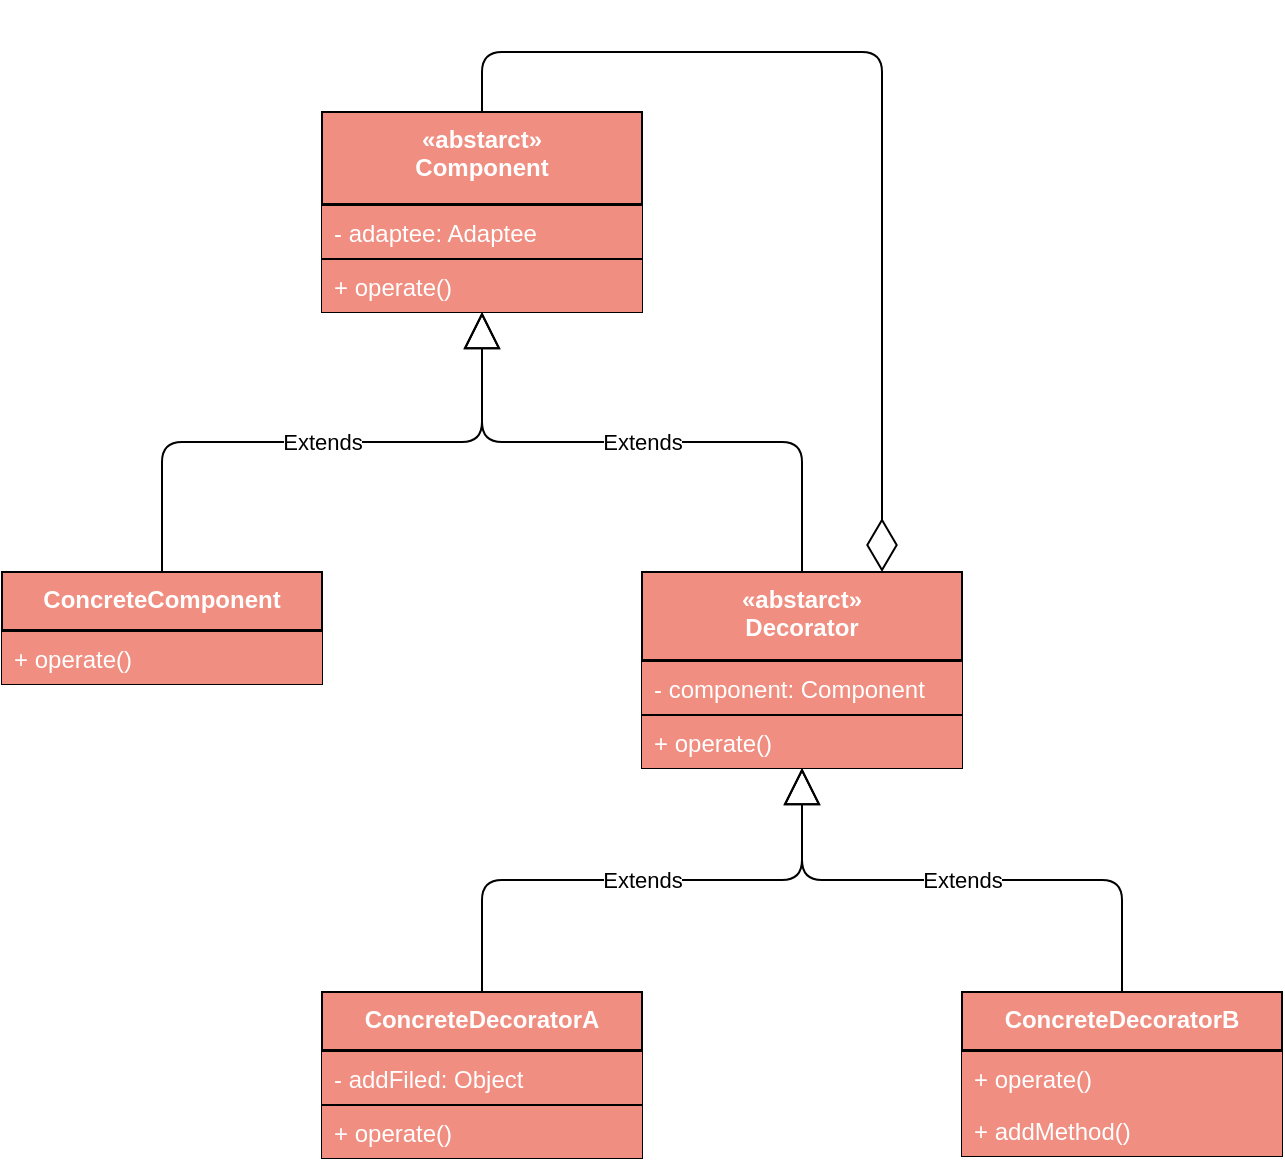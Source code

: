 <mxfile version="12.4.8" type="github">
  <diagram id="4Bfs5JK2k2-gzWvq10i3" name="Page-1">
    <mxGraphModel dx="1186" dy="741" grid="1" gridSize="10" guides="1" tooltips="1" connect="1" arrows="1" fold="1" page="1" pageScale="1" pageWidth="827" pageHeight="1169" math="0" shadow="0">
      <root>
        <mxCell id="0"/>
        <mxCell id="1" parent="0"/>
        <mxCell id="bx2ric2lU2FnrFWau1v5-1" value="«abstarct»&#xa;Decorator" style="swimlane;fontStyle=1;align=center;verticalAlign=top;childLayout=stackLayout;horizontal=1;startSize=44;horizontalStack=0;resizeParent=1;resizeParentMax=0;resizeLast=0;collapsible=1;marginBottom=0;fillColor=#F08E81;fontColor=#FFFFFF;" vertex="1" parent="1">
          <mxGeometry x="400" y="310" width="160" height="98" as="geometry"/>
        </mxCell>
        <mxCell id="bx2ric2lU2FnrFWau1v5-2" value="" style="line;strokeWidth=1;fillColor=#F08E81;align=left;verticalAlign=middle;spacingTop=-1;spacingLeft=3;spacingRight=3;rotatable=0;labelPosition=right;points=[];portConstraint=eastwest;fontColor=#FFFFFF;" vertex="1" parent="bx2ric2lU2FnrFWau1v5-1">
          <mxGeometry y="44" width="160" height="1" as="geometry"/>
        </mxCell>
        <mxCell id="bx2ric2lU2FnrFWau1v5-3" value="- component: Component" style="text;strokeColor=none;fillColor=#F08E81;align=left;verticalAlign=top;spacingLeft=4;spacingRight=4;overflow=hidden;rotatable=0;points=[[0,0.5],[1,0.5]];portConstraint=eastwest;fontColor=#FFFFFF;" vertex="1" parent="bx2ric2lU2FnrFWau1v5-1">
          <mxGeometry y="45" width="160" height="26" as="geometry"/>
        </mxCell>
        <mxCell id="bx2ric2lU2FnrFWau1v5-4" value="" style="line;strokeWidth=1;fillColor=none;align=left;verticalAlign=middle;spacingTop=-1;spacingLeft=3;spacingRight=3;rotatable=0;labelPosition=right;points=[];portConstraint=eastwest;" vertex="1" parent="bx2ric2lU2FnrFWau1v5-1">
          <mxGeometry y="71" width="160" height="1" as="geometry"/>
        </mxCell>
        <mxCell id="bx2ric2lU2FnrFWau1v5-5" value="+ operate()" style="text;strokeColor=none;fillColor=#F08E81;align=left;verticalAlign=top;spacingLeft=4;spacingRight=4;overflow=hidden;rotatable=0;points=[[0,0.5],[1,0.5]];portConstraint=eastwest;fontColor=#FFFFFF;" vertex="1" parent="bx2ric2lU2FnrFWau1v5-1">
          <mxGeometry y="72" width="160" height="26" as="geometry"/>
        </mxCell>
        <mxCell id="bx2ric2lU2FnrFWau1v5-6" value="«abstarct»&#xa;Component" style="swimlane;fontStyle=1;align=center;verticalAlign=top;childLayout=stackLayout;horizontal=1;startSize=46;horizontalStack=0;resizeParent=1;resizeParentMax=0;resizeLast=0;collapsible=1;marginBottom=0;fillColor=#F08E81;fontColor=#FFFFFF;" vertex="1" parent="1">
          <mxGeometry x="240" y="80" width="160" height="100" as="geometry"/>
        </mxCell>
        <mxCell id="bx2ric2lU2FnrFWau1v5-7" value="" style="line;strokeWidth=1;fillColor=#F08E81;align=left;verticalAlign=middle;spacingTop=-1;spacingLeft=3;spacingRight=3;rotatable=0;labelPosition=right;points=[];portConstraint=eastwest;fontColor=#FFFFFF;" vertex="1" parent="bx2ric2lU2FnrFWau1v5-6">
          <mxGeometry y="46" width="160" height="1" as="geometry"/>
        </mxCell>
        <mxCell id="bx2ric2lU2FnrFWau1v5-8" value="- adaptee: Adaptee" style="text;strokeColor=none;fillColor=#F08E81;align=left;verticalAlign=top;spacingLeft=4;spacingRight=4;overflow=hidden;rotatable=0;points=[[0,0.5],[1,0.5]];portConstraint=eastwest;fontColor=#FFFFFF;" vertex="1" parent="bx2ric2lU2FnrFWau1v5-6">
          <mxGeometry y="47" width="160" height="26" as="geometry"/>
        </mxCell>
        <mxCell id="bx2ric2lU2FnrFWau1v5-9" value="" style="line;strokeWidth=1;fillColor=none;align=left;verticalAlign=middle;spacingTop=-1;spacingLeft=3;spacingRight=3;rotatable=0;labelPosition=right;points=[];portConstraint=eastwest;" vertex="1" parent="bx2ric2lU2FnrFWau1v5-6">
          <mxGeometry y="73" width="160" height="1" as="geometry"/>
        </mxCell>
        <mxCell id="bx2ric2lU2FnrFWau1v5-10" value="+ operate()" style="text;strokeColor=none;fillColor=#F08E81;align=left;verticalAlign=top;spacingLeft=4;spacingRight=4;overflow=hidden;rotatable=0;points=[[0,0.5],[1,0.5]];portConstraint=eastwest;fontColor=#FFFFFF;" vertex="1" parent="bx2ric2lU2FnrFWau1v5-6">
          <mxGeometry y="74" width="160" height="26" as="geometry"/>
        </mxCell>
        <mxCell id="bx2ric2lU2FnrFWau1v5-11" value="ConcreteComponent" style="swimlane;fontStyle=1;align=center;verticalAlign=top;childLayout=stackLayout;horizontal=1;startSize=29;horizontalStack=0;resizeParent=1;resizeParentMax=0;resizeLast=0;collapsible=1;marginBottom=0;fillColor=#F08E81;fontColor=#FFFFFF;" vertex="1" parent="1">
          <mxGeometry x="80" y="310" width="160" height="56" as="geometry"/>
        </mxCell>
        <mxCell id="bx2ric2lU2FnrFWau1v5-12" value="" style="line;strokeWidth=1;fillColor=#F08E81;align=left;verticalAlign=middle;spacingTop=-1;spacingLeft=3;spacingRight=3;rotatable=0;labelPosition=right;points=[];portConstraint=eastwest;fontColor=#FFFFFF;" vertex="1" parent="bx2ric2lU2FnrFWau1v5-11">
          <mxGeometry y="29" width="160" height="1" as="geometry"/>
        </mxCell>
        <mxCell id="bx2ric2lU2FnrFWau1v5-13" value="+ operate()" style="text;strokeColor=none;fillColor=#F08E81;align=left;verticalAlign=top;spacingLeft=4;spacingRight=4;overflow=hidden;rotatable=0;points=[[0,0.5],[1,0.5]];portConstraint=eastwest;fontColor=#FFFFFF;" vertex="1" parent="bx2ric2lU2FnrFWau1v5-11">
          <mxGeometry y="30" width="160" height="26" as="geometry"/>
        </mxCell>
        <mxCell id="bx2ric2lU2FnrFWau1v5-14" value="ConcreteDecoratorA" style="swimlane;fontStyle=1;align=center;verticalAlign=top;childLayout=stackLayout;horizontal=1;startSize=29;horizontalStack=0;resizeParent=1;resizeParentMax=0;resizeLast=0;collapsible=1;marginBottom=0;fillColor=#F08E81;fontColor=#FFFFFF;" vertex="1" parent="1">
          <mxGeometry x="240" y="520" width="160" height="83" as="geometry"/>
        </mxCell>
        <mxCell id="bx2ric2lU2FnrFWau1v5-15" value="" style="line;strokeWidth=1;fillColor=#F08E81;align=left;verticalAlign=middle;spacingTop=-1;spacingLeft=3;spacingRight=3;rotatable=0;labelPosition=right;points=[];portConstraint=eastwest;fontColor=#FFFFFF;" vertex="1" parent="bx2ric2lU2FnrFWau1v5-14">
          <mxGeometry y="29" width="160" height="1" as="geometry"/>
        </mxCell>
        <mxCell id="bx2ric2lU2FnrFWau1v5-16" value="- addFiled: Object" style="text;strokeColor=none;fillColor=#F08E81;align=left;verticalAlign=top;spacingLeft=4;spacingRight=4;overflow=hidden;rotatable=0;points=[[0,0.5],[1,0.5]];portConstraint=eastwest;fontColor=#FFFFFF;" vertex="1" parent="bx2ric2lU2FnrFWau1v5-14">
          <mxGeometry y="30" width="160" height="26" as="geometry"/>
        </mxCell>
        <mxCell id="bx2ric2lU2FnrFWau1v5-17" value="" style="line;strokeWidth=1;fillColor=none;align=left;verticalAlign=middle;spacingTop=-1;spacingLeft=3;spacingRight=3;rotatable=0;labelPosition=right;points=[];portConstraint=eastwest;" vertex="1" parent="bx2ric2lU2FnrFWau1v5-14">
          <mxGeometry y="56" width="160" height="1" as="geometry"/>
        </mxCell>
        <mxCell id="bx2ric2lU2FnrFWau1v5-18" value="+ operate()" style="text;strokeColor=none;fillColor=#F08E81;align=left;verticalAlign=top;spacingLeft=4;spacingRight=4;overflow=hidden;rotatable=0;points=[[0,0.5],[1,0.5]];portConstraint=eastwest;fontColor=#FFFFFF;" vertex="1" parent="bx2ric2lU2FnrFWau1v5-14">
          <mxGeometry y="57" width="160" height="26" as="geometry"/>
        </mxCell>
        <mxCell id="bx2ric2lU2FnrFWau1v5-19" value="ConcreteDecoratorB" style="swimlane;fontStyle=1;align=center;verticalAlign=top;childLayout=stackLayout;horizontal=1;startSize=29;horizontalStack=0;resizeParent=1;resizeParentMax=0;resizeLast=0;collapsible=1;marginBottom=0;fillColor=#F08E81;fontColor=#FFFFFF;" vertex="1" parent="1">
          <mxGeometry x="560" y="520" width="160" height="82" as="geometry"/>
        </mxCell>
        <mxCell id="bx2ric2lU2FnrFWau1v5-20" value="" style="line;strokeWidth=1;fillColor=#F08E81;align=left;verticalAlign=middle;spacingTop=-1;spacingLeft=3;spacingRight=3;rotatable=0;labelPosition=right;points=[];portConstraint=eastwest;fontColor=#FFFFFF;" vertex="1" parent="bx2ric2lU2FnrFWau1v5-19">
          <mxGeometry y="29" width="160" height="1" as="geometry"/>
        </mxCell>
        <mxCell id="bx2ric2lU2FnrFWau1v5-21" value="+ operate()" style="text;strokeColor=none;fillColor=#F08E81;align=left;verticalAlign=top;spacingLeft=4;spacingRight=4;overflow=hidden;rotatable=0;points=[[0,0.5],[1,0.5]];portConstraint=eastwest;fontColor=#FFFFFF;" vertex="1" parent="bx2ric2lU2FnrFWau1v5-19">
          <mxGeometry y="30" width="160" height="26" as="geometry"/>
        </mxCell>
        <mxCell id="bx2ric2lU2FnrFWau1v5-22" value="+ addMethod()" style="text;strokeColor=none;fillColor=#F08E81;align=left;verticalAlign=top;spacingLeft=4;spacingRight=4;overflow=hidden;rotatable=0;points=[[0,0.5],[1,0.5]];portConstraint=eastwest;fontColor=#FFFFFF;" vertex="1" parent="bx2ric2lU2FnrFWau1v5-19">
          <mxGeometry y="56" width="160" height="26" as="geometry"/>
        </mxCell>
        <mxCell id="bx2ric2lU2FnrFWau1v5-23" value="Extends" style="endArrow=block;endSize=16;endFill=0;html=1;entryX=0.5;entryY=1;entryDx=0;entryDy=0;exitX=0.5;exitY=0;exitDx=0;exitDy=0;edgeStyle=orthogonalEdgeStyle;" edge="1" parent="1" source="bx2ric2lU2FnrFWau1v5-11" target="bx2ric2lU2FnrFWau1v5-6">
          <mxGeometry width="160" relative="1" as="geometry">
            <mxPoint x="50" y="490" as="sourcePoint"/>
            <mxPoint x="210" y="490" as="targetPoint"/>
          </mxGeometry>
        </mxCell>
        <mxCell id="bx2ric2lU2FnrFWau1v5-24" value="Extends" style="endArrow=block;endSize=16;endFill=0;html=1;entryX=0.5;entryY=1;entryDx=0;entryDy=0;exitX=0.5;exitY=0;exitDx=0;exitDy=0;edgeStyle=orthogonalEdgeStyle;" edge="1" parent="1" source="bx2ric2lU2FnrFWau1v5-1" target="bx2ric2lU2FnrFWau1v5-6">
          <mxGeometry width="160" relative="1" as="geometry">
            <mxPoint x="170" y="450" as="sourcePoint"/>
            <mxPoint x="330" y="450" as="targetPoint"/>
          </mxGeometry>
        </mxCell>
        <mxCell id="bx2ric2lU2FnrFWau1v5-25" value="Extends" style="endArrow=block;endSize=16;endFill=0;html=1;entryX=0.5;entryY=1;entryDx=0;entryDy=0;exitX=0.5;exitY=0;exitDx=0;exitDy=0;edgeStyle=orthogonalEdgeStyle;" edge="1" parent="1" source="bx2ric2lU2FnrFWau1v5-14" target="bx2ric2lU2FnrFWau1v5-1">
          <mxGeometry width="160" relative="1" as="geometry">
            <mxPoint x="240" y="450" as="sourcePoint"/>
            <mxPoint x="400" y="450" as="targetPoint"/>
          </mxGeometry>
        </mxCell>
        <mxCell id="bx2ric2lU2FnrFWau1v5-26" value="Extends" style="endArrow=block;endSize=16;endFill=0;html=1;entryX=0.5;entryY=1;entryDx=0;entryDy=0;exitX=0.5;exitY=0;exitDx=0;exitDy=0;edgeStyle=orthogonalEdgeStyle;" edge="1" parent="1" source="bx2ric2lU2FnrFWau1v5-19" target="bx2ric2lU2FnrFWau1v5-1">
          <mxGeometry width="160" relative="1" as="geometry">
            <mxPoint x="50" y="650" as="sourcePoint"/>
            <mxPoint x="210" y="650" as="targetPoint"/>
          </mxGeometry>
        </mxCell>
        <mxCell id="bx2ric2lU2FnrFWau1v5-27" value="" style="endArrow=diamondThin;endFill=0;endSize=24;html=1;entryX=0.75;entryY=0;entryDx=0;entryDy=0;exitX=0.5;exitY=0;exitDx=0;exitDy=0;edgeStyle=orthogonalEdgeStyle;" edge="1" parent="1" source="bx2ric2lU2FnrFWau1v5-6" target="bx2ric2lU2FnrFWau1v5-1">
          <mxGeometry width="160" relative="1" as="geometry">
            <mxPoint x="260" y="710" as="sourcePoint"/>
            <mxPoint x="420" y="710" as="targetPoint"/>
            <Array as="points">
              <mxPoint x="320" y="50"/>
              <mxPoint x="520" y="50"/>
            </Array>
          </mxGeometry>
        </mxCell>
      </root>
    </mxGraphModel>
  </diagram>
</mxfile>

